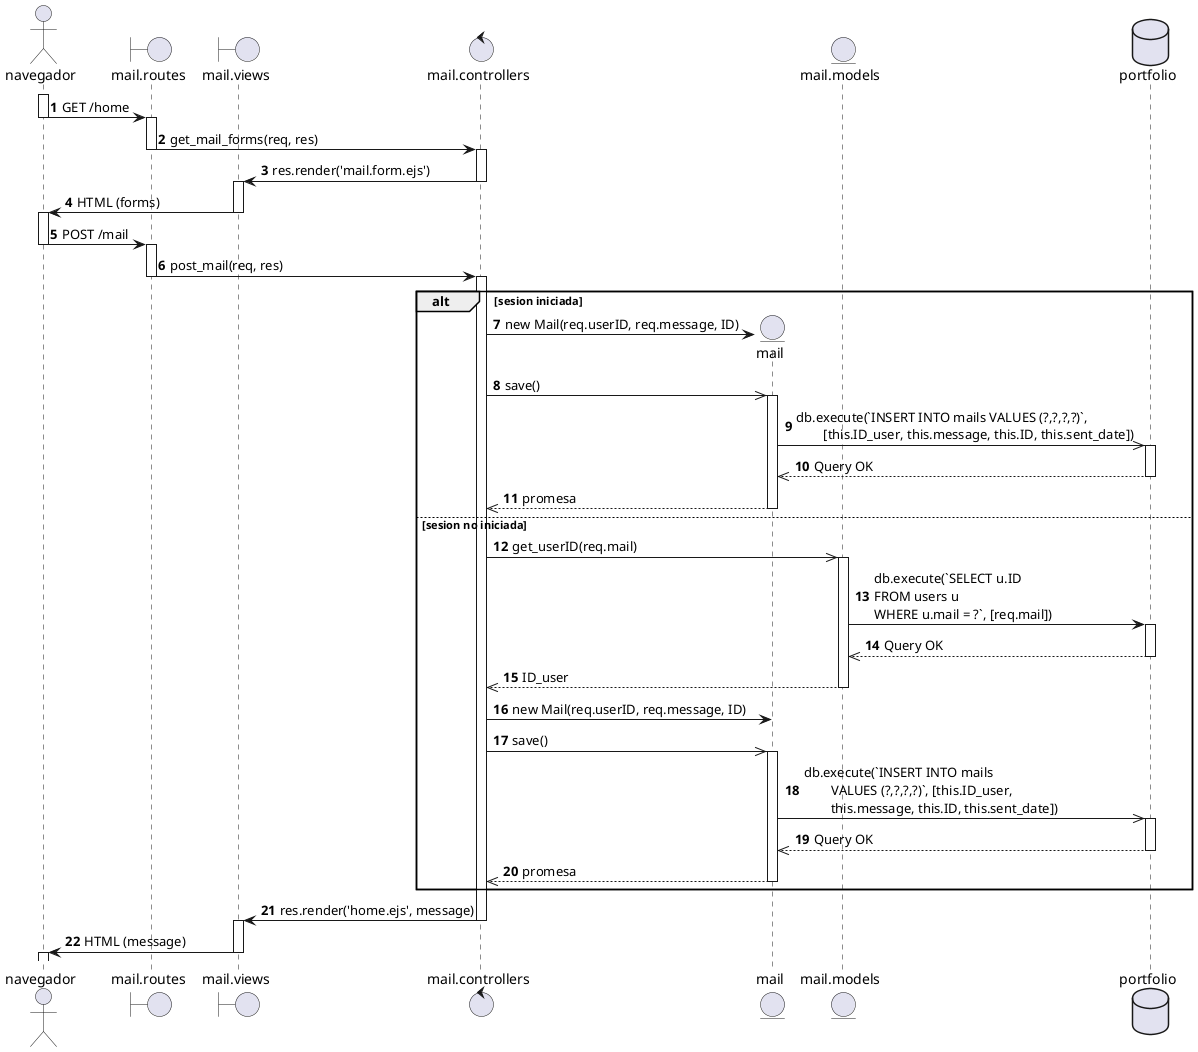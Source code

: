 @startuml 

autonumber

actor navegador as nav
boundary "mail.routes" as routes
boundary "mail.views" as view
control "mail.controllers" as controller

activate nav
nav -> routes: GET /home
deactivate nav

activate routes
routes -> controller: get_mail_forms(req, res)
deactivate routes

activate controller
controller -> view: res.render('mail.form.ejs')
deactivate controller

activate view
view -> nav: HTML (forms)
deactivate view

activate nav
nav -> routes: POST /mail
deactivate nav

activate routes
routes -> controller: post_mail(req, res)
deactivate routes

activate controller

alt sesion iniciada
    create entity mail
    controller -> mail: new Mail(req.userID, req.message, ID)
    controller ->> mail: save()

    entity "mail.models" as model
    database portfolio as db 

    activate mail
    mail ->> db: db.execute(`INSERT INTO mails VALUES (?,?,?,?)`, \n\t[this.ID_user, this.message, this.ID, this.sent_date])

    activate db
    db -->> mail: Query OK
    deactivate db

    mail -->> controller: promesa
    deactivate mail

else sesion no iniciada
    controller ->> model: get_userID(req.mail)

    activate model
    model -> db: db.execute(`SELECT u.ID \nFROM users u \nWHERE u.mail = ?`, [req.mail])

    activate db
    db -->> model: Query OK
    deactivate db

    model -->> controller: ID_user
    deactivate model

    controller -> mail: new Mail(req.userID, req.message, ID)
    controller ->> mail: save() 

    activate mail
    mail ->> db: db.execute(`INSERT INTO mails \n\tVALUES (?,?,?,?)`, [this.ID_user, \n\tthis.message, this.ID, this.sent_date])

    activate db
    db -->> mail: Query OK
    deactivate db

    mail -->> controller: promesa
    deactivate mail
end

controller -> view: res.render('home.ejs', message)
deactivate controller 

activate view
view -> nav: HTML (message)
deactivate view

activate nav

@enduml